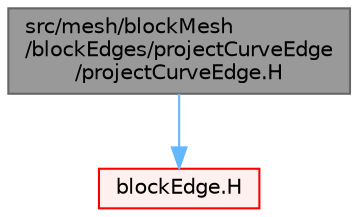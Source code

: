 digraph "src/mesh/blockMesh/blockEdges/projectCurveEdge/projectCurveEdge.H"
{
 // LATEX_PDF_SIZE
  bgcolor="transparent";
  edge [fontname=Helvetica,fontsize=10,labelfontname=Helvetica,labelfontsize=10];
  node [fontname=Helvetica,fontsize=10,shape=box,height=0.2,width=0.4];
  Node1 [id="Node000001",label="src/mesh/blockMesh\l/blockEdges/projectCurveEdge\l/projectCurveEdge.H",height=0.2,width=0.4,color="gray40", fillcolor="grey60", style="filled", fontcolor="black",tooltip=" "];
  Node1 -> Node2 [id="edge1_Node000001_Node000002",color="steelblue1",style="solid",tooltip=" "];
  Node2 [id="Node000002",label="blockEdge.H",height=0.2,width=0.4,color="red", fillcolor="#FFF0F0", style="filled",URL="$blockEdge_8H.html",tooltip=" "];
}
